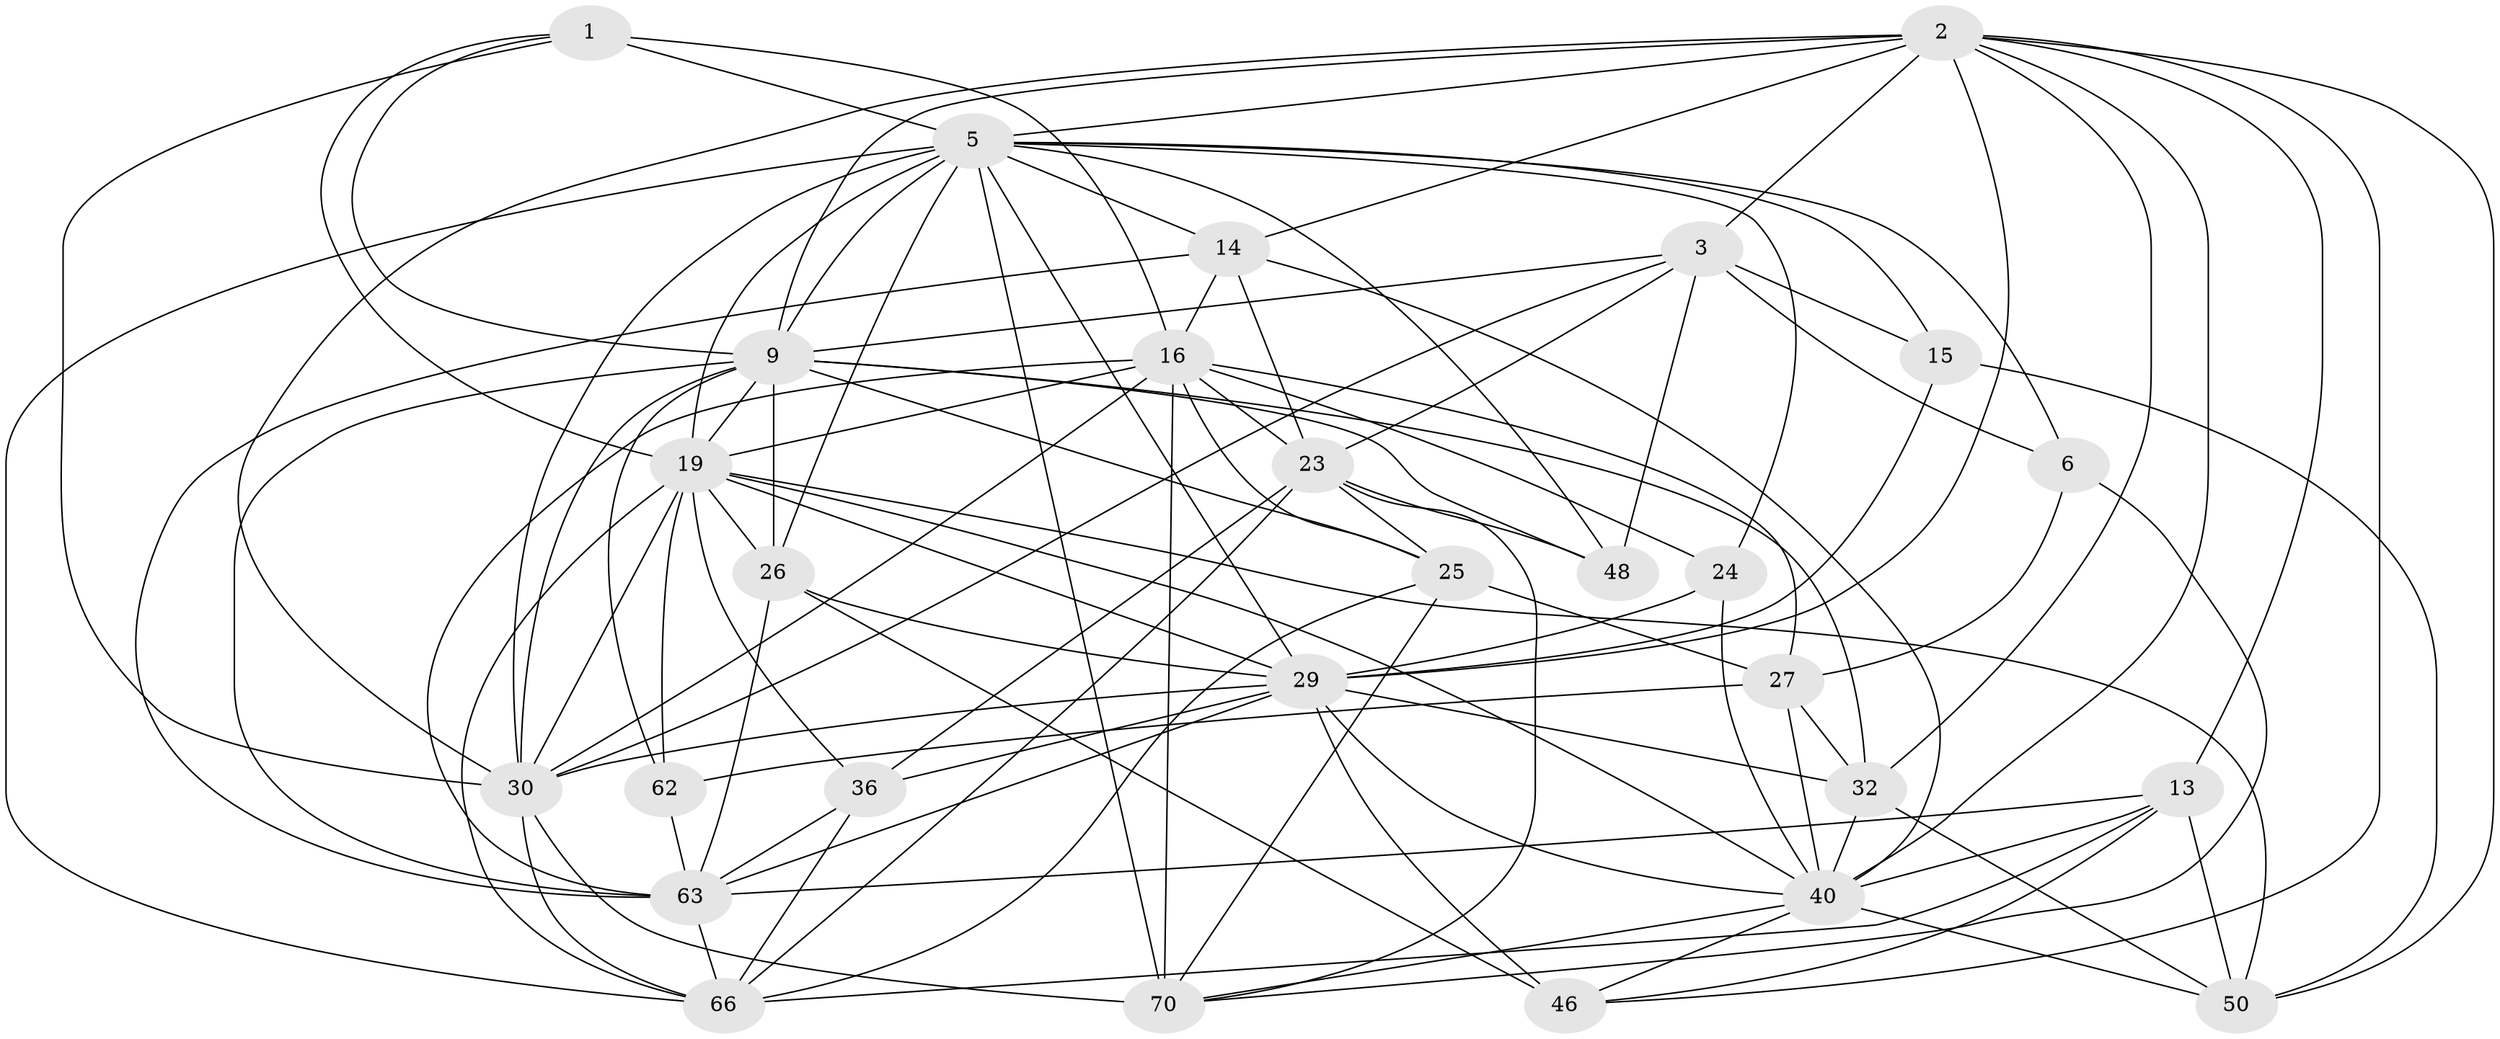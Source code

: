 // original degree distribution, {4: 1.0}
// Generated by graph-tools (version 1.1) at 2025/20/03/04/25 18:20:38]
// undirected, 28 vertices, 104 edges
graph export_dot {
graph [start="1"]
  node [color=gray90,style=filled];
  1 [super="+20"];
  2 [super="+11+88+4"];
  3 [super="+17+22"];
  5 [super="+7+37+21+8"];
  6;
  9 [super="+10+31+54+73"];
  13 [super="+75"];
  14 [super="+33"];
  15;
  16 [super="+47+68"];
  19 [super="+49+34+41"];
  23 [super="+67+83"];
  24;
  25 [super="+43"];
  26 [super="+42"];
  27 [super="+28"];
  29 [super="+39+81"];
  30 [super="+38+35+64"];
  32 [super="+87+80"];
  36 [super="+91"];
  40 [super="+51+79+52"];
  46 [super="+53"];
  48;
  50 [super="+55"];
  62;
  63 [super="+94+90+72"];
  66 [super="+86+78+76"];
  70 [super="+74+77"];
  1 -- 5 [weight=2];
  1 -- 9;
  1 -- 16;
  1 -- 19;
  1 -- 30;
  2 -- 40 [weight=2];
  2 -- 3 [weight=2];
  2 -- 9;
  2 -- 13;
  2 -- 14;
  2 -- 46;
  2 -- 50;
  2 -- 30 [weight=2];
  2 -- 32;
  2 -- 5;
  2 -- 29;
  3 -- 9;
  3 -- 6;
  3 -- 30;
  3 -- 48;
  3 -- 23;
  3 -- 15;
  5 -- 48;
  5 -- 15;
  5 -- 66;
  5 -- 6;
  5 -- 70;
  5 -- 9;
  5 -- 14;
  5 -- 30;
  5 -- 29 [weight=2];
  5 -- 19;
  5 -- 24;
  5 -- 26;
  6 -- 70;
  6 -- 27;
  9 -- 63 [weight=2];
  9 -- 32 [weight=2];
  9 -- 48;
  9 -- 62;
  9 -- 30;
  9 -- 25;
  9 -- 26;
  9 -- 19;
  13 -- 50;
  13 -- 46;
  13 -- 63;
  13 -- 40;
  13 -- 66;
  14 -- 63;
  14 -- 40;
  14 -- 16;
  14 -- 23;
  15 -- 50;
  15 -- 29;
  16 -- 70 [weight=2];
  16 -- 25;
  16 -- 63;
  16 -- 19 [weight=2];
  16 -- 30;
  16 -- 24;
  16 -- 23;
  16 -- 27;
  19 -- 62;
  19 -- 50;
  19 -- 36;
  19 -- 30 [weight=2];
  19 -- 40;
  19 -- 26;
  19 -- 66;
  19 -- 29;
  23 -- 70;
  23 -- 36;
  23 -- 66;
  23 -- 48;
  23 -- 25;
  24 -- 40;
  24 -- 29;
  25 -- 66;
  25 -- 70;
  25 -- 27;
  26 -- 29;
  26 -- 46;
  26 -- 63;
  27 -- 62;
  27 -- 40;
  27 -- 32;
  29 -- 63;
  29 -- 36 [weight=2];
  29 -- 40 [weight=2];
  29 -- 46 [weight=2];
  29 -- 30;
  29 -- 32;
  30 -- 70;
  30 -- 66;
  32 -- 50;
  32 -- 40 [weight=2];
  36 -- 63;
  36 -- 66;
  40 -- 50;
  40 -- 70;
  40 -- 46;
  62 -- 63;
  63 -- 66;
}
